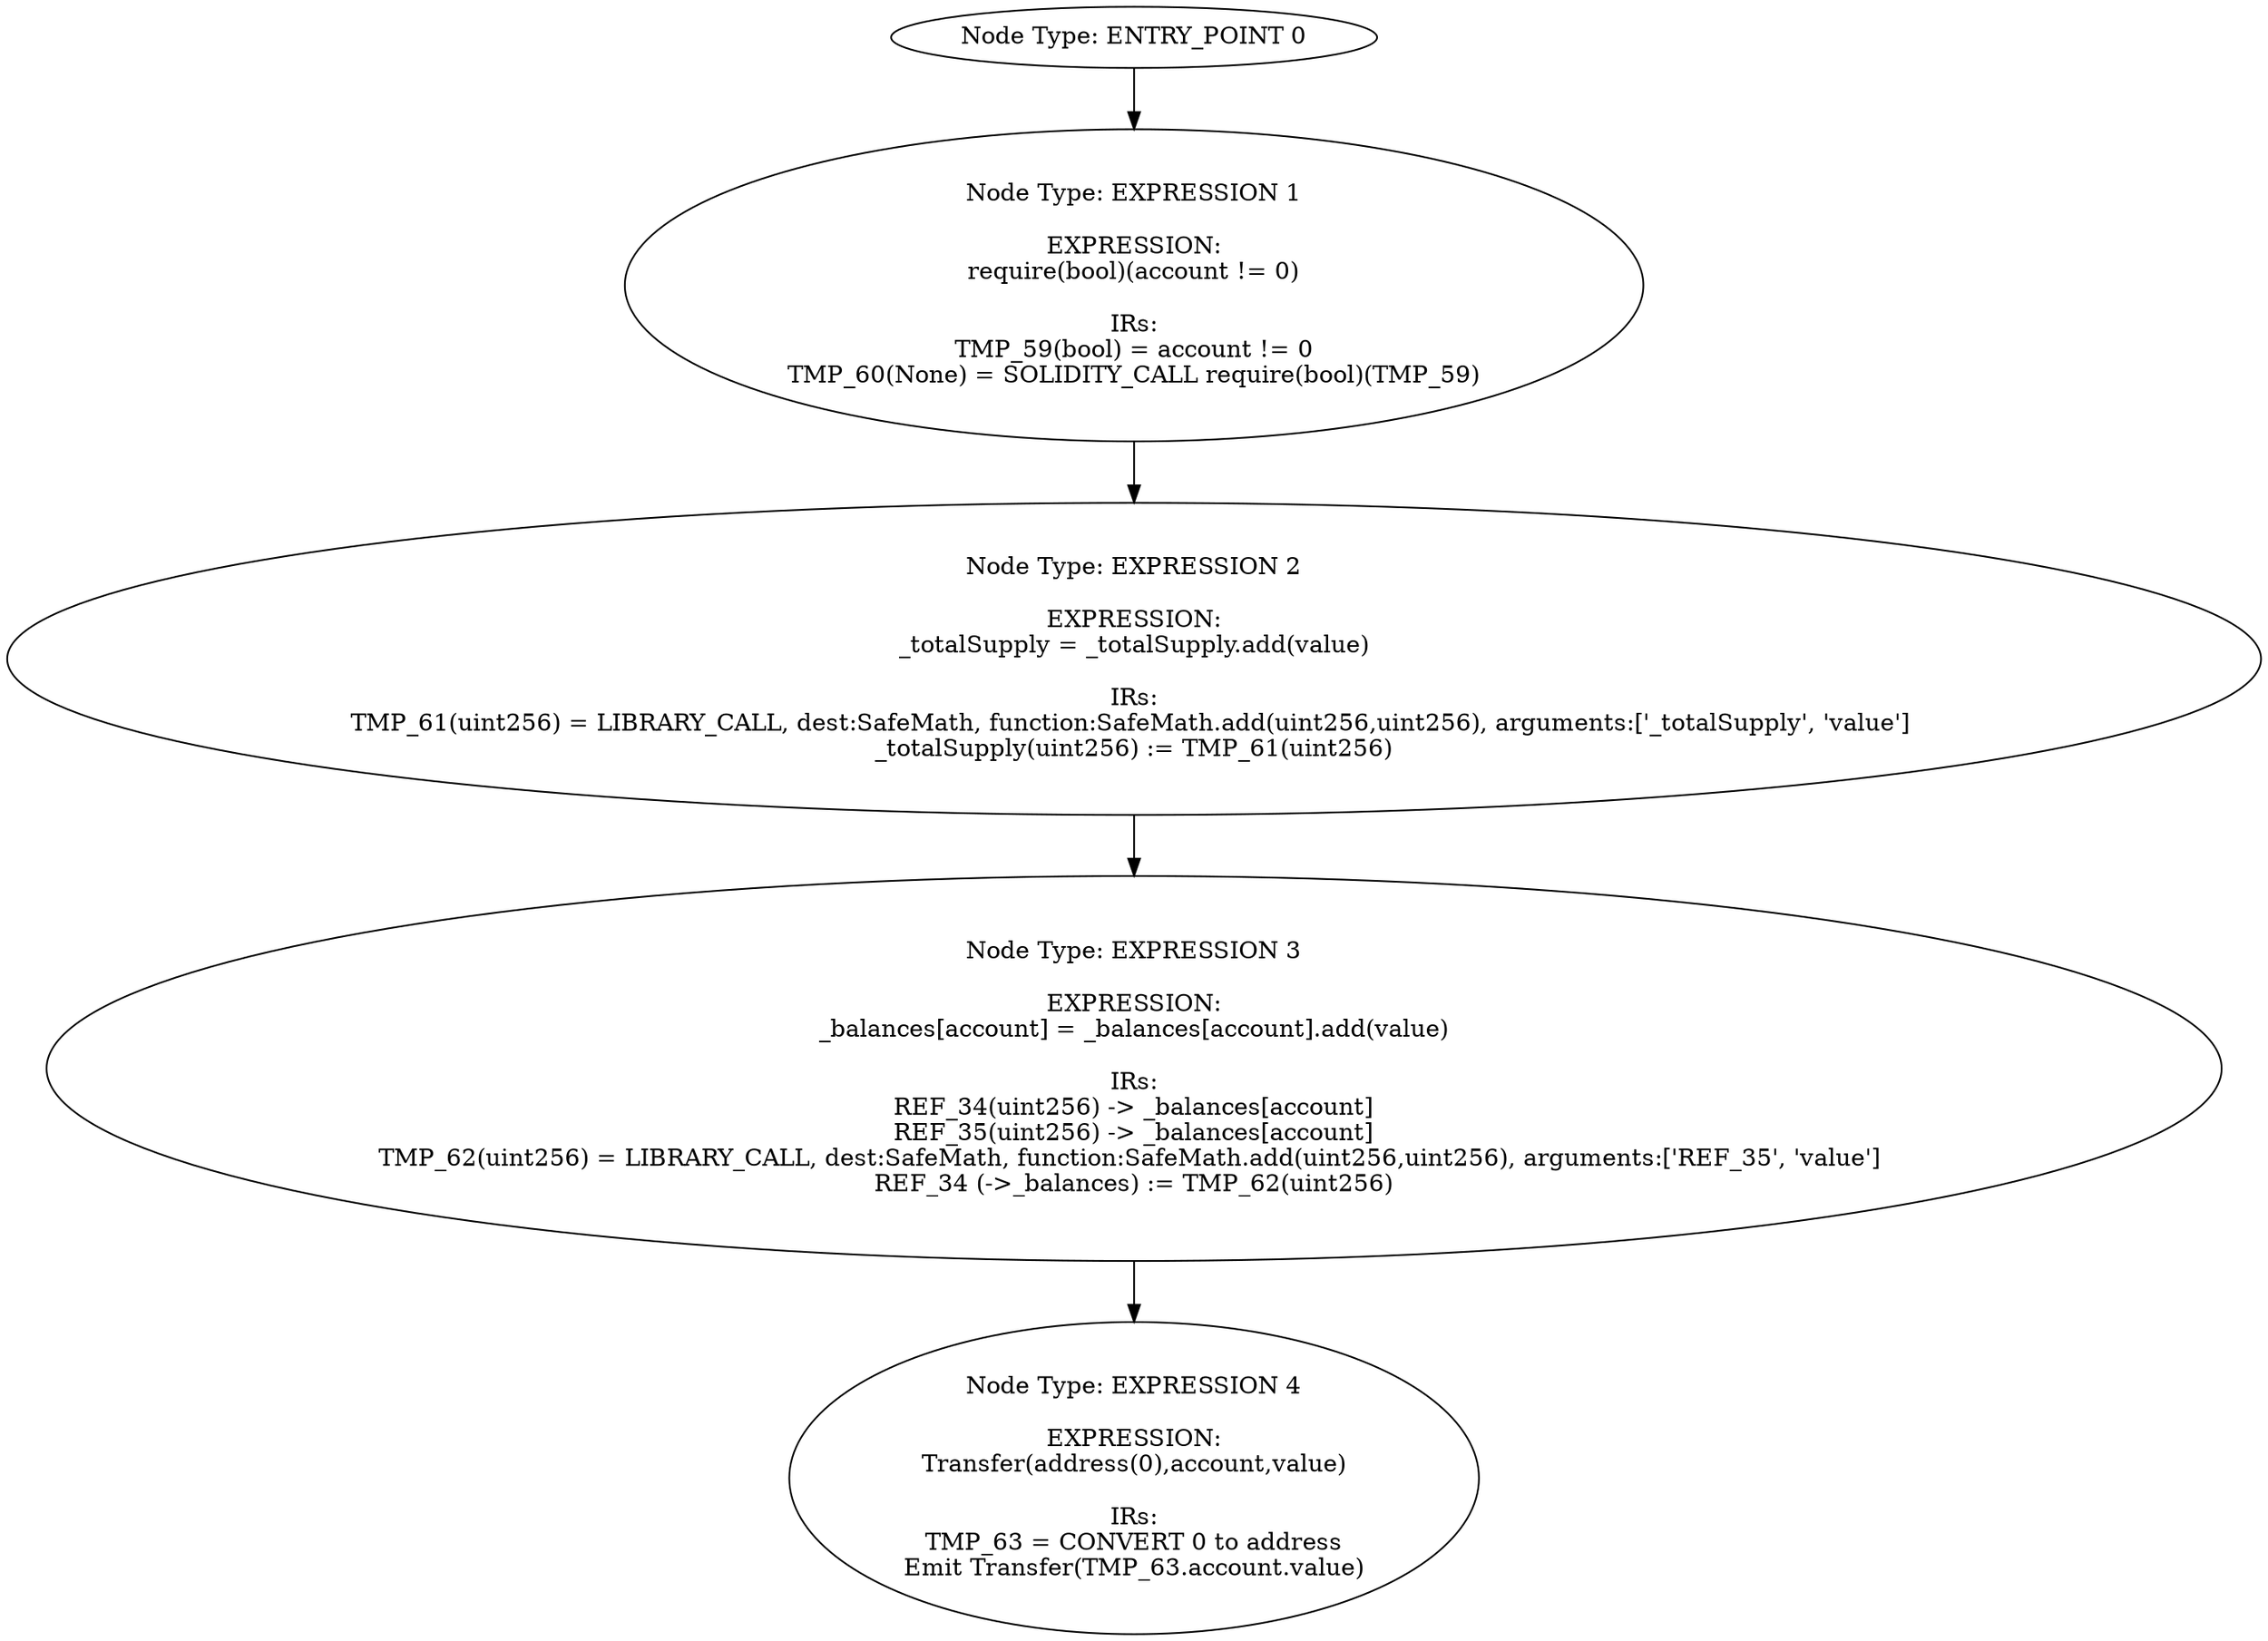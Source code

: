 digraph{
0[label="Node Type: ENTRY_POINT 0
"];
0->1;
1[label="Node Type: EXPRESSION 1

EXPRESSION:
require(bool)(account != 0)

IRs:
TMP_59(bool) = account != 0
TMP_60(None) = SOLIDITY_CALL require(bool)(TMP_59)"];
1->2;
2[label="Node Type: EXPRESSION 2

EXPRESSION:
_totalSupply = _totalSupply.add(value)

IRs:
TMP_61(uint256) = LIBRARY_CALL, dest:SafeMath, function:SafeMath.add(uint256,uint256), arguments:['_totalSupply', 'value'] 
_totalSupply(uint256) := TMP_61(uint256)"];
2->3;
3[label="Node Type: EXPRESSION 3

EXPRESSION:
_balances[account] = _balances[account].add(value)

IRs:
REF_34(uint256) -> _balances[account]
REF_35(uint256) -> _balances[account]
TMP_62(uint256) = LIBRARY_CALL, dest:SafeMath, function:SafeMath.add(uint256,uint256), arguments:['REF_35', 'value'] 
REF_34 (->_balances) := TMP_62(uint256)"];
3->4;
4[label="Node Type: EXPRESSION 4

EXPRESSION:
Transfer(address(0),account,value)

IRs:
TMP_63 = CONVERT 0 to address
Emit Transfer(TMP_63.account.value)"];
}
